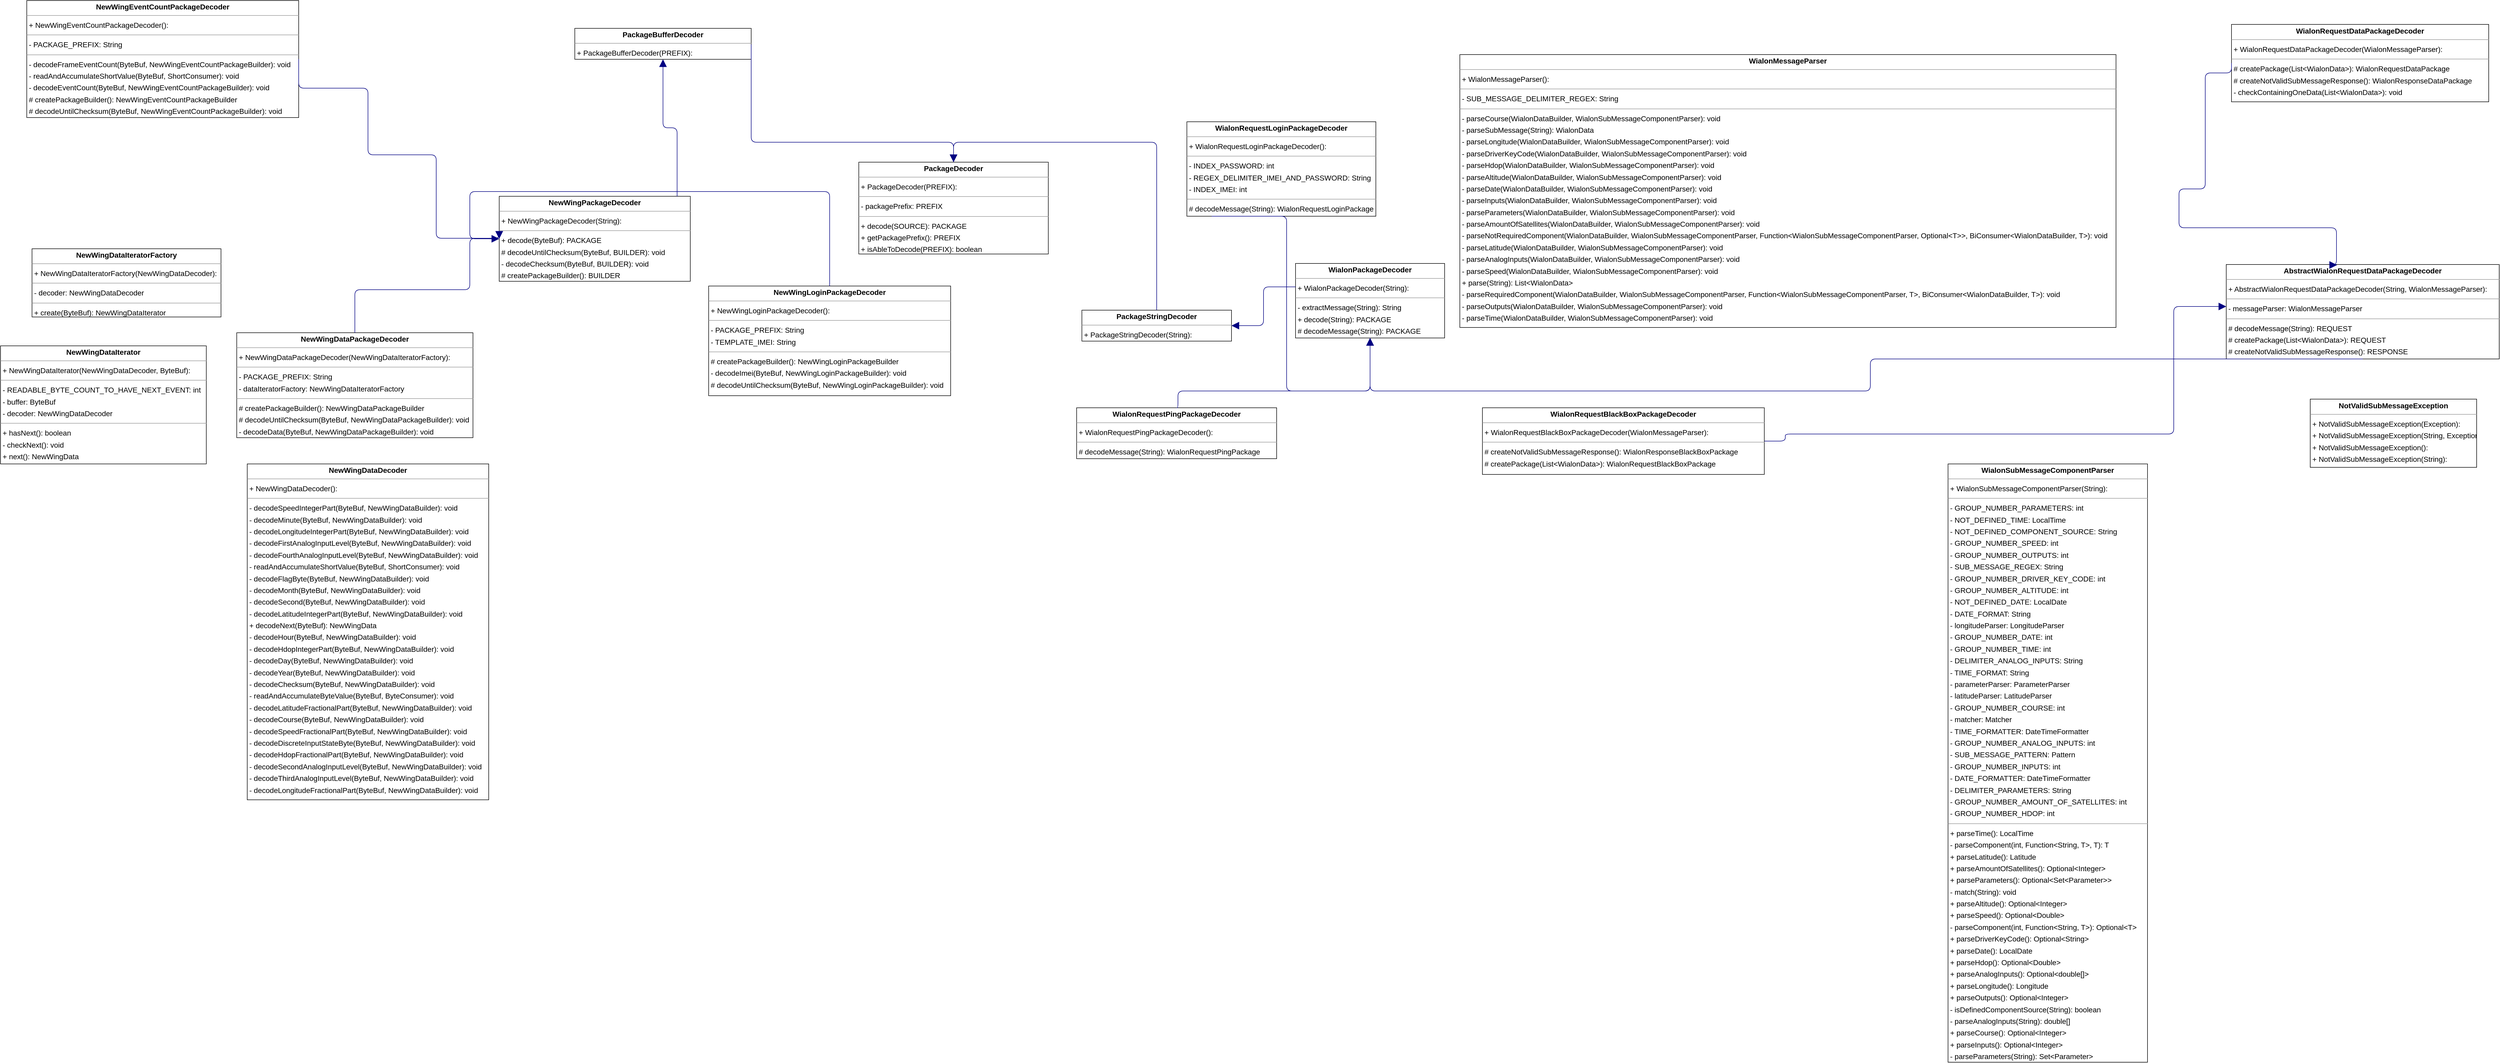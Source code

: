 <mxfile version="24.3.1" type="device">
  <diagram id="D3O15t6fEiUEKrggM-Jo" name="Page-1">
    <mxGraphModel dx="6010" dy="2445" grid="1" gridSize="10" guides="1" tooltips="1" connect="1" arrows="1" fold="1" page="0" pageScale="1" pageWidth="850" pageHeight="1100" background="none" math="0" shadow="0">
      <root>
        <mxCell id="0" />
        <mxCell id="1" parent="0" />
        <mxCell id="node15" value="&lt;p style=&quot;margin:0px;margin-top:4px;text-align:center;&quot;&gt;&lt;b&gt;AbstractWialonRequestDataPackageDecoder&lt;REQUEST, RESPONSE&gt;&lt;/b&gt;&lt;/p&gt;&lt;hr size=&quot;1&quot;/&gt;&lt;p style=&quot;margin:0 0 0 4px;line-height:1.6;&quot;&gt;+ AbstractWialonRequestDataPackageDecoder(String, WialonMessageParser): &lt;/p&gt;&lt;hr size=&quot;1&quot;/&gt;&lt;p style=&quot;margin:0 0 0 4px;line-height:1.6;&quot;&gt;- messageParser: WialonMessageParser&lt;/p&gt;&lt;hr size=&quot;1&quot;/&gt;&lt;p style=&quot;margin:0 0 0 4px;line-height:1.6;&quot;&gt;# decodeMessage(String): REQUEST&lt;br/&gt;# createPackage(List&amp;lt;WialonData&amp;gt;): REQUEST&lt;br/&gt;# createNotValidSubMessageResponse(): RESPONSE&lt;/p&gt;" style="verticalAlign=top;align=left;overflow=fill;fontSize=14;fontFamily=Helvetica;html=1;rounded=0;shadow=0;comic=0;labelBackgroundColor=none;strokeWidth=1;" parent="1" vertex="1">
          <mxGeometry x="3570" y="1220" width="520" height="180" as="geometry" />
        </mxCell>
        <mxCell id="node3" value="&lt;p style=&quot;margin:0px;margin-top:4px;text-align:center;&quot;&gt;&lt;b&gt;NewWingDataDecoder&lt;/b&gt;&lt;/p&gt;&lt;hr size=&quot;1&quot;/&gt;&lt;p style=&quot;margin:0 0 0 4px;line-height:1.6;&quot;&gt;+ NewWingDataDecoder(): &lt;/p&gt;&lt;hr size=&quot;1&quot;/&gt;&lt;p style=&quot;margin:0 0 0 4px;line-height:1.6;&quot;&gt;- decodeSpeedIntegerPart(ByteBuf, NewWingDataBuilder): void&lt;br/&gt;- decodeMinute(ByteBuf, NewWingDataBuilder): void&lt;br/&gt;- decodeLongitudeIntegerPart(ByteBuf, NewWingDataBuilder): void&lt;br/&gt;- decodeFirstAnalogInputLevel(ByteBuf, NewWingDataBuilder): void&lt;br/&gt;- decodeFourthAnalogInputLevel(ByteBuf, NewWingDataBuilder): void&lt;br/&gt;- readAndAccumulateShortValue(ByteBuf, ShortConsumer): void&lt;br/&gt;- decodeFlagByte(ByteBuf, NewWingDataBuilder): void&lt;br/&gt;- decodeMonth(ByteBuf, NewWingDataBuilder): void&lt;br/&gt;- decodeSecond(ByteBuf, NewWingDataBuilder): void&lt;br/&gt;- decodeLatitudeIntegerPart(ByteBuf, NewWingDataBuilder): void&lt;br/&gt;+ decodeNext(ByteBuf): NewWingData&lt;br/&gt;- decodeHour(ByteBuf, NewWingDataBuilder): void&lt;br/&gt;- decodeHdopIntegerPart(ByteBuf, NewWingDataBuilder): void&lt;br/&gt;- decodeDay(ByteBuf, NewWingDataBuilder): void&lt;br/&gt;- decodeYear(ByteBuf, NewWingDataBuilder): void&lt;br/&gt;- decodeChecksum(ByteBuf, NewWingDataBuilder): void&lt;br/&gt;- readAndAccumulateByteValue(ByteBuf, ByteConsumer): void&lt;br/&gt;- decodeLatitudeFractionalPart(ByteBuf, NewWingDataBuilder): void&lt;br/&gt;- decodeCourse(ByteBuf, NewWingDataBuilder): void&lt;br/&gt;- decodeSpeedFractionalPart(ByteBuf, NewWingDataBuilder): void&lt;br/&gt;- decodeDiscreteInputStateByte(ByteBuf, NewWingDataBuilder): void&lt;br/&gt;- decodeHdopFractionalPart(ByteBuf, NewWingDataBuilder): void&lt;br/&gt;- decodeSecondAnalogInputLevel(ByteBuf, NewWingDataBuilder): void&lt;br/&gt;- decodeThirdAnalogInputLevel(ByteBuf, NewWingDataBuilder): void&lt;br/&gt;- decodeLongitudeFractionalPart(ByteBuf, NewWingDataBuilder): void&lt;/p&gt;" style="verticalAlign=top;align=left;overflow=fill;fontSize=14;fontFamily=Helvetica;html=1;rounded=0;shadow=0;comic=0;labelBackgroundColor=none;strokeWidth=1;" parent="1" vertex="1">
          <mxGeometry x="-200" y="1600" width="460" height="640" as="geometry" />
        </mxCell>
        <mxCell id="node6" value="&lt;p style=&quot;margin:0px;margin-top:4px;text-align:center;&quot;&gt;&lt;b&gt;NewWingDataIterator&lt;/b&gt;&lt;/p&gt;&lt;hr size=&quot;1&quot;/&gt;&lt;p style=&quot;margin:0 0 0 4px;line-height:1.6;&quot;&gt;+ NewWingDataIterator(NewWingDataDecoder, ByteBuf): &lt;/p&gt;&lt;hr size=&quot;1&quot;/&gt;&lt;p style=&quot;margin:0 0 0 4px;line-height:1.6;&quot;&gt;- READABLE_BYTE_COUNT_TO_HAVE_NEXT_EVENT: int&lt;br/&gt;- buffer: ByteBuf&lt;br/&gt;- decoder: NewWingDataDecoder&lt;/p&gt;&lt;hr size=&quot;1&quot;/&gt;&lt;p style=&quot;margin:0 0 0 4px;line-height:1.6;&quot;&gt;+ hasNext(): boolean&lt;br/&gt;- checkNext(): void&lt;br/&gt;+ next(): NewWingData&lt;/p&gt;" style="verticalAlign=top;align=left;overflow=fill;fontSize=14;fontFamily=Helvetica;html=1;rounded=0;shadow=0;comic=0;labelBackgroundColor=none;strokeWidth=1;" parent="1" vertex="1">
          <mxGeometry x="-670" y="1375" width="392" height="225" as="geometry" />
        </mxCell>
        <mxCell id="node8" value="&lt;p style=&quot;margin:0px;margin-top:4px;text-align:center;&quot;&gt;&lt;b&gt;NewWingDataIteratorFactory&lt;/b&gt;&lt;/p&gt;&lt;hr size=&quot;1&quot;/&gt;&lt;p style=&quot;margin:0 0 0 4px;line-height:1.6;&quot;&gt;+ NewWingDataIteratorFactory(NewWingDataDecoder): &lt;/p&gt;&lt;hr size=&quot;1&quot;/&gt;&lt;p style=&quot;margin:0 0 0 4px;line-height:1.6;&quot;&gt;- decoder: NewWingDataDecoder&lt;/p&gt;&lt;hr size=&quot;1&quot;/&gt;&lt;p style=&quot;margin:0 0 0 4px;line-height:1.6;&quot;&gt;+ create(ByteBuf): NewWingDataIterator&lt;/p&gt;" style="verticalAlign=top;align=left;overflow=fill;fontSize=14;fontFamily=Helvetica;html=1;rounded=0;shadow=0;comic=0;labelBackgroundColor=none;strokeWidth=1;" parent="1" vertex="1">
          <mxGeometry x="-610" y="1190" width="360" height="130" as="geometry" />
        </mxCell>
        <mxCell id="node5" value="&lt;p style=&quot;margin:0px;margin-top:4px;text-align:center;&quot;&gt;&lt;b&gt;NewWingDataPackageDecoder&lt;/b&gt;&lt;/p&gt;&lt;hr size=&quot;1&quot;/&gt;&lt;p style=&quot;margin:0 0 0 4px;line-height:1.6;&quot;&gt;+ NewWingDataPackageDecoder(NewWingDataIteratorFactory): &lt;/p&gt;&lt;hr size=&quot;1&quot;/&gt;&lt;p style=&quot;margin:0 0 0 4px;line-height:1.6;&quot;&gt;- PACKAGE_PREFIX: String&lt;br/&gt;- dataIteratorFactory: NewWingDataIteratorFactory&lt;/p&gt;&lt;hr size=&quot;1&quot;/&gt;&lt;p style=&quot;margin:0 0 0 4px;line-height:1.6;&quot;&gt;# createPackageBuilder(): NewWingDataPackageBuilder&lt;br/&gt;# decodeUntilChecksum(ByteBuf, NewWingDataPackageBuilder): void&lt;br/&gt;- decodeData(ByteBuf, NewWingDataPackageBuilder): void&lt;/p&gt;" style="verticalAlign=top;align=left;overflow=fill;fontSize=14;fontFamily=Helvetica;html=1;rounded=0;shadow=0;comic=0;labelBackgroundColor=none;strokeWidth=1;" parent="1" vertex="1">
          <mxGeometry x="-220" y="1350" width="450" height="200" as="geometry" />
        </mxCell>
        <mxCell id="node9" value="&lt;p style=&quot;margin:0px;margin-top:4px;text-align:center;&quot;&gt;&lt;b&gt;NewWingEventCountPackageDecoder&lt;/b&gt;&lt;/p&gt;&lt;hr size=&quot;1&quot;/&gt;&lt;p style=&quot;margin:0 0 0 4px;line-height:1.6;&quot;&gt;+ NewWingEventCountPackageDecoder(): &lt;/p&gt;&lt;hr size=&quot;1&quot;/&gt;&lt;p style=&quot;margin:0 0 0 4px;line-height:1.6;&quot;&gt;- PACKAGE_PREFIX: String&lt;/p&gt;&lt;hr size=&quot;1&quot;/&gt;&lt;p style=&quot;margin:0 0 0 4px;line-height:1.6;&quot;&gt;- decodeFrameEventCount(ByteBuf, NewWingEventCountPackageBuilder): void&lt;br/&gt;- readAndAccumulateShortValue(ByteBuf, ShortConsumer): void&lt;br/&gt;- decodeEventCount(ByteBuf, NewWingEventCountPackageBuilder): void&lt;br/&gt;# createPackageBuilder(): NewWingEventCountPackageBuilder&lt;br/&gt;# decodeUntilChecksum(ByteBuf, NewWingEventCountPackageBuilder): void&lt;/p&gt;" style="verticalAlign=top;align=left;overflow=fill;fontSize=14;fontFamily=Helvetica;html=1;rounded=0;shadow=0;comic=0;labelBackgroundColor=none;strokeWidth=1;" parent="1" vertex="1">
          <mxGeometry x="-620" y="717" width="518" height="223" as="geometry" />
        </mxCell>
        <mxCell id="node4" value="&lt;p style=&quot;margin:0px;margin-top:4px;text-align:center;&quot;&gt;&lt;b&gt;NewWingLoginPackageDecoder&lt;/b&gt;&lt;/p&gt;&lt;hr size=&quot;1&quot;/&gt;&lt;p style=&quot;margin:0 0 0 4px;line-height:1.6;&quot;&gt;+ NewWingLoginPackageDecoder(): &lt;/p&gt;&lt;hr size=&quot;1&quot;/&gt;&lt;p style=&quot;margin:0 0 0 4px;line-height:1.6;&quot;&gt;- PACKAGE_PREFIX: String&lt;br/&gt;- TEMPLATE_IMEI: String&lt;/p&gt;&lt;hr size=&quot;1&quot;/&gt;&lt;p style=&quot;margin:0 0 0 4px;line-height:1.6;&quot;&gt;# createPackageBuilder(): NewWingLoginPackageBuilder&lt;br/&gt;- decodeImei(ByteBuf, NewWingLoginPackageBuilder): void&lt;br/&gt;# decodeUntilChecksum(ByteBuf, NewWingLoginPackageBuilder): void&lt;/p&gt;" style="verticalAlign=top;align=left;overflow=fill;fontSize=14;fontFamily=Helvetica;html=1;rounded=0;shadow=0;comic=0;labelBackgroundColor=none;strokeWidth=1;" parent="1" vertex="1">
          <mxGeometry x="679" y="1261" width="461" height="209" as="geometry" />
        </mxCell>
        <mxCell id="node7" value="&lt;p style=&quot;margin:0px;margin-top:4px;text-align:center;&quot;&gt;&lt;b&gt;NewWingPackageDecoder&lt;PACKAGE, BUILDER&gt;&lt;/b&gt;&lt;/p&gt;&lt;hr size=&quot;1&quot;/&gt;&lt;p style=&quot;margin:0 0 0 4px;line-height:1.6;&quot;&gt;+ NewWingPackageDecoder(String): &lt;/p&gt;&lt;hr size=&quot;1&quot;/&gt;&lt;p style=&quot;margin:0 0 0 4px;line-height:1.6;&quot;&gt;+ decode(ByteBuf): PACKAGE&lt;br/&gt;# decodeUntilChecksum(ByteBuf, BUILDER): void&lt;br/&gt;- decodeChecksum(ByteBuf, BUILDER): void&lt;br/&gt;# createPackageBuilder(): BUILDER&lt;/p&gt;" style="verticalAlign=top;align=left;overflow=fill;fontSize=14;fontFamily=Helvetica;html=1;rounded=0;shadow=0;comic=0;labelBackgroundColor=none;strokeWidth=1;" parent="1" vertex="1">
          <mxGeometry x="280" y="1090" width="364" height="162" as="geometry" />
        </mxCell>
        <mxCell id="node17" value="&lt;p style=&quot;margin:0px;margin-top:4px;text-align:center;&quot;&gt;&lt;b&gt;NotValidSubMessageException&lt;/b&gt;&lt;/p&gt;&lt;hr size=&quot;1&quot;/&gt;&lt;p style=&quot;margin:0 0 0 4px;line-height:1.6;&quot;&gt;+ NotValidSubMessageException(Exception): &lt;br/&gt;+ NotValidSubMessageException(String, Exception): &lt;br/&gt;+ NotValidSubMessageException(): &lt;br/&gt;+ NotValidSubMessageException(String): &lt;/p&gt;" style="verticalAlign=top;align=left;overflow=fill;fontSize=14;fontFamily=Helvetica;html=1;rounded=0;shadow=0;comic=0;labelBackgroundColor=none;strokeWidth=1;" parent="1" vertex="1">
          <mxGeometry x="3730" y="1476.5" width="317" height="130" as="geometry" />
        </mxCell>
        <mxCell id="node1" value="&lt;p style=&quot;margin:0px;margin-top:4px;text-align:center;&quot;&gt;&lt;b&gt;PackageBufferDecoder&lt;PREFIX, PACKAGE&gt;&lt;/b&gt;&lt;/p&gt;&lt;hr size=&quot;1&quot;/&gt;&lt;p style=&quot;margin:0 0 0 4px;line-height:1.6;&quot;&gt;+ PackageBufferDecoder(PREFIX): &lt;/p&gt;" style="verticalAlign=top;align=left;overflow=fill;fontSize=14;fontFamily=Helvetica;html=1;rounded=0;shadow=0;comic=0;labelBackgroundColor=none;strokeWidth=1;" parent="1" vertex="1">
          <mxGeometry x="424" y="770" width="336" height="59" as="geometry" />
        </mxCell>
        <mxCell id="node2" value="&lt;p style=&quot;margin:0px;margin-top:4px;text-align:center;&quot;&gt;&lt;b&gt;PackageDecoder&lt;PREFIX, SOURCE, PACKAGE&gt;&lt;/b&gt;&lt;/p&gt;&lt;hr size=&quot;1&quot;/&gt;&lt;p style=&quot;margin:0 0 0 4px;line-height:1.6;&quot;&gt;+ PackageDecoder(PREFIX): &lt;/p&gt;&lt;hr size=&quot;1&quot;/&gt;&lt;p style=&quot;margin:0 0 0 4px;line-height:1.6;&quot;&gt;- packagePrefix: PREFIX&lt;/p&gt;&lt;hr size=&quot;1&quot;/&gt;&lt;p style=&quot;margin:0 0 0 4px;line-height:1.6;&quot;&gt;+ decode(SOURCE): PACKAGE&lt;br/&gt;+ getPackagePrefix(): PREFIX&lt;br/&gt;+ isAbleToDecode(PREFIX): boolean&lt;/p&gt;" style="verticalAlign=top;align=left;overflow=fill;fontSize=14;fontFamily=Helvetica;html=1;rounded=0;shadow=0;comic=0;labelBackgroundColor=none;strokeWidth=1;" parent="1" vertex="1">
          <mxGeometry x="965" y="1025" width="361" height="175" as="geometry" />
        </mxCell>
        <mxCell id="node0" value="&lt;p style=&quot;margin:0px;margin-top:4px;text-align:center;&quot;&gt;&lt;b&gt;PackageStringDecoder&lt;PACKAGE&gt;&lt;/b&gt;&lt;/p&gt;&lt;hr size=&quot;1&quot;/&gt;&lt;p style=&quot;margin:0 0 0 4px;line-height:1.6;&quot;&gt;+ PackageStringDecoder(String): &lt;/p&gt;" style="verticalAlign=top;align=left;overflow=fill;fontSize=14;fontFamily=Helvetica;html=1;rounded=0;shadow=0;comic=0;labelBackgroundColor=none;strokeWidth=1;" parent="1" vertex="1">
          <mxGeometry x="1390" y="1307" width="285" height="59" as="geometry" />
        </mxCell>
        <mxCell id="node14" value="&lt;p style=&quot;margin:0px;margin-top:4px;text-align:center;&quot;&gt;&lt;b&gt;WialonMessageParser&lt;/b&gt;&lt;/p&gt;&lt;hr size=&quot;1&quot;/&gt;&lt;p style=&quot;margin:0 0 0 4px;line-height:1.6;&quot;&gt;+ WialonMessageParser(): &lt;/p&gt;&lt;hr size=&quot;1&quot;/&gt;&lt;p style=&quot;margin:0 0 0 4px;line-height:1.6;&quot;&gt;- SUB_MESSAGE_DELIMITER_REGEX: String&lt;/p&gt;&lt;hr size=&quot;1&quot;/&gt;&lt;p style=&quot;margin:0 0 0 4px;line-height:1.6;&quot;&gt;- parseCourse(WialonDataBuilder, WialonSubMessageComponentParser): void&lt;br/&gt;- parseSubMessage(String): WialonData&lt;br/&gt;- parseLongitude(WialonDataBuilder, WialonSubMessageComponentParser): void&lt;br/&gt;- parseDriverKeyCode(WialonDataBuilder, WialonSubMessageComponentParser): void&lt;br/&gt;- parseHdop(WialonDataBuilder, WialonSubMessageComponentParser): void&lt;br/&gt;- parseAltitude(WialonDataBuilder, WialonSubMessageComponentParser): void&lt;br/&gt;- parseDate(WialonDataBuilder, WialonSubMessageComponentParser): void&lt;br/&gt;- parseInputs(WialonDataBuilder, WialonSubMessageComponentParser): void&lt;br/&gt;- parseParameters(WialonDataBuilder, WialonSubMessageComponentParser): void&lt;br/&gt;- parseAmountOfSatellites(WialonDataBuilder, WialonSubMessageComponentParser): void&lt;br/&gt;- parseNotRequiredComponent(WialonDataBuilder, WialonSubMessageComponentParser, Function&amp;lt;WialonSubMessageComponentParser, Optional&amp;lt;T&amp;gt;&amp;gt;, BiConsumer&amp;lt;WialonDataBuilder, T&amp;gt;): void&lt;br/&gt;- parseLatitude(WialonDataBuilder, WialonSubMessageComponentParser): void&lt;br/&gt;- parseAnalogInputs(WialonDataBuilder, WialonSubMessageComponentParser): void&lt;br/&gt;- parseSpeed(WialonDataBuilder, WialonSubMessageComponentParser): void&lt;br/&gt;+ parse(String): List&amp;lt;WialonData&amp;gt;&lt;br/&gt;- parseRequiredComponent(WialonDataBuilder, WialonSubMessageComponentParser, Function&amp;lt;WialonSubMessageComponentParser, T&amp;gt;, BiConsumer&amp;lt;WialonDataBuilder, T&amp;gt;): void&lt;br/&gt;- parseOutputs(WialonDataBuilder, WialonSubMessageComponentParser): void&lt;br/&gt;- parseTime(WialonDataBuilder, WialonSubMessageComponentParser): void&lt;/p&gt;" style="verticalAlign=top;align=left;overflow=fill;fontSize=14;fontFamily=Helvetica;html=1;rounded=0;shadow=0;comic=0;labelBackgroundColor=none;strokeWidth=1;" parent="1" vertex="1">
          <mxGeometry x="2110" y="820" width="1250" height="520" as="geometry" />
        </mxCell>
        <mxCell id="node18" value="&lt;p style=&quot;margin:0px;margin-top:4px;text-align:center;&quot;&gt;&lt;b&gt;WialonPackageDecoder&lt;PACKAGE&gt;&lt;/b&gt;&lt;/p&gt;&lt;hr size=&quot;1&quot;/&gt;&lt;p style=&quot;margin:0 0 0 4px;line-height:1.6;&quot;&gt;+ WialonPackageDecoder(String): &lt;/p&gt;&lt;hr size=&quot;1&quot;/&gt;&lt;p style=&quot;margin:0 0 0 4px;line-height:1.6;&quot;&gt;- extractMessage(String): String&lt;br/&gt;+ decode(String): PACKAGE&lt;br/&gt;# decodeMessage(String): PACKAGE&lt;/p&gt;" style="verticalAlign=top;align=left;overflow=fill;fontSize=14;fontFamily=Helvetica;html=1;rounded=0;shadow=0;comic=0;labelBackgroundColor=none;strokeWidth=1;" parent="1" vertex="1">
          <mxGeometry x="1797" y="1218" width="284" height="142" as="geometry" />
        </mxCell>
        <mxCell id="node16" value="&lt;p style=&quot;margin:0px;margin-top:4px;text-align:center;&quot;&gt;&lt;b&gt;WialonRequestBlackBoxPackageDecoder&lt;/b&gt;&lt;/p&gt;&lt;hr size=&quot;1&quot;/&gt;&lt;p style=&quot;margin:0 0 0 4px;line-height:1.6;&quot;&gt;+ WialonRequestBlackBoxPackageDecoder(WialonMessageParser): &lt;/p&gt;&lt;hr size=&quot;1&quot;/&gt;&lt;p style=&quot;margin:0 0 0 4px;line-height:1.6;&quot;&gt;# createNotValidSubMessageResponse(): WialonResponseBlackBoxPackage&lt;br/&gt;# createPackage(List&amp;lt;WialonData&amp;gt;): WialonRequestBlackBoxPackage&lt;/p&gt;" style="verticalAlign=top;align=left;overflow=fill;fontSize=14;fontFamily=Helvetica;html=1;rounded=0;shadow=0;comic=0;labelBackgroundColor=none;strokeWidth=1;" parent="1" vertex="1">
          <mxGeometry x="2153" y="1493" width="537" height="127" as="geometry" />
        </mxCell>
        <mxCell id="node12" value="&lt;p style=&quot;margin:0px;margin-top:4px;text-align:center;&quot;&gt;&lt;b&gt;WialonRequestDataPackageDecoder&lt;/b&gt;&lt;/p&gt;&lt;hr size=&quot;1&quot;/&gt;&lt;p style=&quot;margin:0 0 0 4px;line-height:1.6;&quot;&gt;+ WialonRequestDataPackageDecoder(WialonMessageParser): &lt;/p&gt;&lt;hr size=&quot;1&quot;/&gt;&lt;p style=&quot;margin:0 0 0 4px;line-height:1.6;&quot;&gt;# createPackage(List&amp;lt;WialonData&amp;gt;): WialonRequestDataPackage&lt;br/&gt;# createNotValidSubMessageResponse(): WialonResponseDataPackage&lt;br/&gt;- checkContainingOneData(List&amp;lt;WialonData&amp;gt;): void&lt;/p&gt;" style="verticalAlign=top;align=left;overflow=fill;fontSize=14;fontFamily=Helvetica;html=1;rounded=0;shadow=0;comic=0;labelBackgroundColor=none;strokeWidth=1;" parent="1" vertex="1">
          <mxGeometry x="3580" y="762.5" width="490" height="147.5" as="geometry" />
        </mxCell>
        <mxCell id="node11" value="&lt;p style=&quot;margin:0px;margin-top:4px;text-align:center;&quot;&gt;&lt;b&gt;WialonRequestLoginPackageDecoder&lt;/b&gt;&lt;/p&gt;&lt;hr size=&quot;1&quot;/&gt;&lt;p style=&quot;margin:0 0 0 4px;line-height:1.6;&quot;&gt;+ WialonRequestLoginPackageDecoder(): &lt;/p&gt;&lt;hr size=&quot;1&quot;/&gt;&lt;p style=&quot;margin:0 0 0 4px;line-height:1.6;&quot;&gt;- INDEX_PASSWORD: int&lt;br/&gt;- REGEX_DELIMITER_IMEI_AND_PASSWORD: String&lt;br/&gt;- INDEX_IMEI: int&lt;/p&gt;&lt;hr size=&quot;1&quot;/&gt;&lt;p style=&quot;margin:0 0 0 4px;line-height:1.6;&quot;&gt;# decodeMessage(String): WialonRequestLoginPackage&lt;/p&gt;" style="verticalAlign=top;align=left;overflow=fill;fontSize=14;fontFamily=Helvetica;html=1;rounded=0;shadow=0;comic=0;labelBackgroundColor=none;strokeWidth=1;" parent="1" vertex="1">
          <mxGeometry x="1590" y="948" width="360" height="180" as="geometry" />
        </mxCell>
        <mxCell id="node13" value="&lt;p style=&quot;margin:0px;margin-top:4px;text-align:center;&quot;&gt;&lt;b&gt;WialonRequestPingPackageDecoder&lt;/b&gt;&lt;/p&gt;&lt;hr size=&quot;1&quot;/&gt;&lt;p style=&quot;margin:0 0 0 4px;line-height:1.6;&quot;&gt;+ WialonRequestPingPackageDecoder(): &lt;/p&gt;&lt;hr size=&quot;1&quot;/&gt;&lt;p style=&quot;margin:0 0 0 4px;line-height:1.6;&quot;&gt;# decodeMessage(String): WialonRequestPingPackage&lt;/p&gt;" style="verticalAlign=top;align=left;overflow=fill;fontSize=14;fontFamily=Helvetica;html=1;rounded=0;shadow=0;comic=0;labelBackgroundColor=none;strokeWidth=1;" parent="1" vertex="1">
          <mxGeometry x="1380" y="1493" width="381" height="97" as="geometry" />
        </mxCell>
        <mxCell id="node10" value="&lt;p style=&quot;margin:0px;margin-top:4px;text-align:center;&quot;&gt;&lt;b&gt;WialonSubMessageComponentParser&lt;/b&gt;&lt;/p&gt;&lt;hr size=&quot;1&quot;/&gt;&lt;p style=&quot;margin:0 0 0 4px;line-height:1.6;&quot;&gt;+ WialonSubMessageComponentParser(String): &lt;/p&gt;&lt;hr size=&quot;1&quot;/&gt;&lt;p style=&quot;margin:0 0 0 4px;line-height:1.6;&quot;&gt;- GROUP_NUMBER_PARAMETERS: int&lt;br/&gt;- NOT_DEFINED_TIME: LocalTime&lt;br/&gt;- NOT_DEFINED_COMPONENT_SOURCE: String&lt;br/&gt;- GROUP_NUMBER_SPEED: int&lt;br/&gt;- GROUP_NUMBER_OUTPUTS: int&lt;br/&gt;- SUB_MESSAGE_REGEX: String&lt;br/&gt;- GROUP_NUMBER_DRIVER_KEY_CODE: int&lt;br/&gt;- GROUP_NUMBER_ALTITUDE: int&lt;br/&gt;- NOT_DEFINED_DATE: LocalDate&lt;br/&gt;- DATE_FORMAT: String&lt;br/&gt;- longitudeParser: LongitudeParser&lt;br/&gt;- GROUP_NUMBER_DATE: int&lt;br/&gt;- GROUP_NUMBER_TIME: int&lt;br/&gt;- DELIMITER_ANALOG_INPUTS: String&lt;br/&gt;- TIME_FORMAT: String&lt;br/&gt;- parameterParser: ParameterParser&lt;br/&gt;- latitudeParser: LatitudeParser&lt;br/&gt;- GROUP_NUMBER_COURSE: int&lt;br/&gt;- matcher: Matcher&lt;br/&gt;- TIME_FORMATTER: DateTimeFormatter&lt;br/&gt;- GROUP_NUMBER_ANALOG_INPUTS: int&lt;br/&gt;- SUB_MESSAGE_PATTERN: Pattern&lt;br/&gt;- GROUP_NUMBER_INPUTS: int&lt;br/&gt;- DATE_FORMATTER: DateTimeFormatter&lt;br/&gt;- DELIMITER_PARAMETERS: String&lt;br/&gt;- GROUP_NUMBER_AMOUNT_OF_SATELLITES: int&lt;br/&gt;- GROUP_NUMBER_HDOP: int&lt;/p&gt;&lt;hr size=&quot;1&quot;/&gt;&lt;p style=&quot;margin:0 0 0 4px;line-height:1.6;&quot;&gt;+ parseTime(): LocalTime&lt;br/&gt;- parseComponent(int, Function&amp;lt;String, T&amp;gt;, T): T&lt;br/&gt;+ parseLatitude(): Latitude&lt;br/&gt;+ parseAmountOfSatellites(): Optional&amp;lt;Integer&amp;gt;&lt;br/&gt;+ parseParameters(): Optional&amp;lt;Set&amp;lt;Parameter&amp;gt;&amp;gt;&lt;br/&gt;- match(String): void&lt;br/&gt;+ parseAltitude(): Optional&amp;lt;Integer&amp;gt;&lt;br/&gt;+ parseSpeed(): Optional&amp;lt;Double&amp;gt;&lt;br/&gt;- parseComponent(int, Function&amp;lt;String, T&amp;gt;): Optional&amp;lt;T&amp;gt;&lt;br/&gt;+ parseDriverKeyCode(): Optional&amp;lt;String&amp;gt;&lt;br/&gt;+ parseDate(): LocalDate&lt;br/&gt;+ parseHdop(): Optional&amp;lt;Double&amp;gt;&lt;br/&gt;+ parseAnalogInputs(): Optional&amp;lt;double[]&amp;gt;&lt;br/&gt;+ parseLongitude(): Longitude&lt;br/&gt;+ parseOutputs(): Optional&amp;lt;Integer&amp;gt;&lt;br/&gt;- isDefinedComponentSource(String): boolean&lt;br/&gt;- parseAnalogInputs(String): double[]&lt;br/&gt;+ parseCourse(): Optional&amp;lt;Integer&amp;gt;&lt;br/&gt;+ parseInputs(): Optional&amp;lt;Integer&amp;gt;&lt;br/&gt;- parseParameters(String): Set&amp;lt;Parameter&amp;gt;&lt;/p&gt;" style="verticalAlign=top;align=left;overflow=fill;fontSize=14;fontFamily=Helvetica;html=1;rounded=0;shadow=0;comic=0;labelBackgroundColor=none;strokeWidth=1;" parent="1" vertex="1">
          <mxGeometry x="3040" y="1600" width="380" height="1140" as="geometry" />
        </mxCell>
        <mxCell id="edge6" value="" style="html=1;rounded=1;edgeStyle=orthogonalEdgeStyle;dashed=0;startArrow=none;endArrow=block;endSize=12;strokeColor=#000082;exitX=0.500;exitY=1.000;exitDx=0;exitDy=0;entryX=0.500;entryY=1.000;entryDx=0;entryDy=0;" parent="1" source="node15" target="node18" edge="1">
          <mxGeometry width="50" height="50" relative="1" as="geometry">
            <Array as="points">
              <mxPoint x="2892" y="1461" />
              <mxPoint x="1939" y="1461" />
            </Array>
          </mxGeometry>
        </mxCell>
        <mxCell id="edge3" value="" style="html=1;rounded=1;edgeStyle=orthogonalEdgeStyle;dashed=0;startArrow=none;endArrow=block;endSize=12;strokeColor=#000082;exitX=0.500;exitY=0.000;exitDx=0;exitDy=0;entryX=0.000;entryY=0.500;entryDx=0;entryDy=0;" parent="1" source="node5" target="node7" edge="1">
          <mxGeometry width="50" height="50" relative="1" as="geometry">
            <Array as="points">
              <mxPoint x="5" y="1268" />
              <mxPoint x="224" y="1268" />
              <mxPoint x="224" y="1170" />
            </Array>
          </mxGeometry>
        </mxCell>
        <mxCell id="edge5" value="" style="html=1;rounded=1;edgeStyle=orthogonalEdgeStyle;dashed=0;startArrow=none;endArrow=block;endSize=12;strokeColor=#000082;exitX=1.000;exitY=0.500;exitDx=0;exitDy=0;entryX=0.000;entryY=0.500;entryDx=0;entryDy=0;" parent="1" source="node9" target="node7" edge="1">
          <mxGeometry width="50" height="50" relative="1" as="geometry">
            <Array as="points">
              <mxPoint x="30" y="884" />
              <mxPoint x="30" y="1011" />
              <mxPoint x="160" y="1011" />
              <mxPoint x="160" y="1170" />
            </Array>
          </mxGeometry>
        </mxCell>
        <mxCell id="edge2" value="" style="html=1;rounded=1;edgeStyle=orthogonalEdgeStyle;dashed=0;startArrow=none;endArrow=block;endSize=12;strokeColor=#000082;exitX=0.500;exitY=0.000;exitDx=0;exitDy=0;entryX=0.000;entryY=0.500;entryDx=0;entryDy=0;" parent="1" source="node4" target="node7" edge="1">
          <mxGeometry width="50" height="50" relative="1" as="geometry">
            <Array as="points">
              <mxPoint x="886" y="1081" />
              <mxPoint x="224" y="1081" />
              <mxPoint x="224" y="1170" />
            </Array>
          </mxGeometry>
        </mxCell>
        <mxCell id="edge4" value="" style="html=1;rounded=1;edgeStyle=orthogonalEdgeStyle;dashed=0;startArrow=none;endArrow=block;endSize=12;strokeColor=#000082;exitX=0.931;exitY=0.000;exitDx=0;exitDy=0;entryX=0.500;entryY=1.001;entryDx=0;entryDy=0;" parent="1" source="node7" target="node1" edge="1">
          <mxGeometry width="50" height="50" relative="1" as="geometry">
            <Array as="points" />
          </mxGeometry>
        </mxCell>
        <mxCell id="edge0" value="" style="html=1;rounded=1;edgeStyle=orthogonalEdgeStyle;dashed=0;startArrow=none;endArrow=block;endSize=12;strokeColor=#000082;exitX=1.000;exitY=0.520;exitDx=0;exitDy=0;entryX=0.500;entryY=0.000;entryDx=0;entryDy=0;" parent="1" source="node1" target="node2" edge="1">
          <mxGeometry width="50" height="50" relative="1" as="geometry">
            <Array as="points">
              <mxPoint x="760" y="987" />
              <mxPoint x="1146" y="987" />
            </Array>
          </mxGeometry>
        </mxCell>
        <mxCell id="edge1" value="" style="html=1;rounded=1;edgeStyle=orthogonalEdgeStyle;dashed=0;startArrow=none;endArrow=block;endSize=12;strokeColor=#000082;exitX=0.500;exitY=0.000;exitDx=0;exitDy=0;entryX=0.500;entryY=0.000;entryDx=0;entryDy=0;" parent="1" source="node0" target="node2" edge="1">
          <mxGeometry width="50" height="50" relative="1" as="geometry">
            <Array as="points">
              <mxPoint x="1533" y="987" />
              <mxPoint x="1146" y="987" />
            </Array>
          </mxGeometry>
        </mxCell>
        <mxCell id="edge8" value="" style="html=1;rounded=1;edgeStyle=orthogonalEdgeStyle;dashed=0;startArrow=none;endArrow=block;endSize=12;strokeColor=#000082;exitX=0.000;exitY=0.314;exitDx=0;exitDy=0;entryX=1.000;entryY=0.500;entryDx=0;entryDy=0;" parent="1" source="node18" target="node0" edge="1">
          <mxGeometry width="50" height="50" relative="1" as="geometry">
            <Array as="points" />
          </mxGeometry>
        </mxCell>
        <mxCell id="edge10" value="" style="html=1;rounded=1;edgeStyle=orthogonalEdgeStyle;dashed=0;startArrow=none;endArrow=block;endSize=12;strokeColor=#000082;exitX=1.000;exitY=0.500;exitDx=0;exitDy=0;" parent="1" source="node16" edge="1">
          <mxGeometry width="50" height="50" relative="1" as="geometry">
            <Array as="points">
              <mxPoint x="2730" y="1556" />
              <mxPoint x="2730" y="1543" />
              <mxPoint x="3470" y="1543" />
              <mxPoint x="3470" y="1300" />
            </Array>
            <mxPoint x="3570" y="1300" as="targetPoint" />
          </mxGeometry>
        </mxCell>
        <mxCell id="edge9" value="" style="html=1;rounded=1;edgeStyle=orthogonalEdgeStyle;dashed=0;startArrow=none;endArrow=block;endSize=12;strokeColor=#000082;exitX=0.131;exitY=1.000;exitDx=0;exitDy=0;entryX=0.500;entryY=1.000;entryDx=0;entryDy=0;" parent="1" source="node11" target="node18" edge="1">
          <mxGeometry width="50" height="50" relative="1" as="geometry">
            <Array as="points">
              <mxPoint x="1780" y="1461" />
              <mxPoint x="1939" y="1461" />
            </Array>
          </mxGeometry>
        </mxCell>
        <mxCell id="edge11" value="" style="html=1;rounded=1;edgeStyle=orthogonalEdgeStyle;dashed=0;startArrow=none;endArrow=block;endSize=12;strokeColor=#000082;exitX=0.500;exitY=0.000;exitDx=0;exitDy=0;entryX=0.500;entryY=1.000;entryDx=0;entryDy=0;" parent="1" source="node13" target="node18" edge="1">
          <mxGeometry width="50" height="50" relative="1" as="geometry">
            <Array as="points">
              <mxPoint x="1573" y="1461" />
              <mxPoint x="1939" y="1461" />
            </Array>
          </mxGeometry>
        </mxCell>
        <mxCell id="dKV7r5HMrl_4uU8PvtSz-2" value="" style="html=1;rounded=1;edgeStyle=orthogonalEdgeStyle;dashed=0;startArrow=none;endArrow=block;endSize=12;strokeColor=#000082;exitX=0;exitY=0.5;exitDx=0;exitDy=0;entryX=0.406;entryY=-0.045;entryDx=0;entryDy=0;entryPerimeter=0;" edge="1" parent="1" source="node12">
          <mxGeometry width="50" height="50" relative="1" as="geometry">
            <Array as="points">
              <mxPoint x="3580" y="855" />
              <mxPoint x="3530" y="855" />
              <mxPoint x="3530" y="1076" />
              <mxPoint x="3480" y="1076" />
              <mxPoint x="3480" y="1150" />
              <mxPoint x="3780" y="1150" />
              <mxPoint x="3780" y="1221" />
            </Array>
            <mxPoint x="3590" y="855" as="sourcePoint" />
            <mxPoint x="3781.12" y="1220.9" as="targetPoint" />
          </mxGeometry>
        </mxCell>
      </root>
    </mxGraphModel>
  </diagram>
</mxfile>
